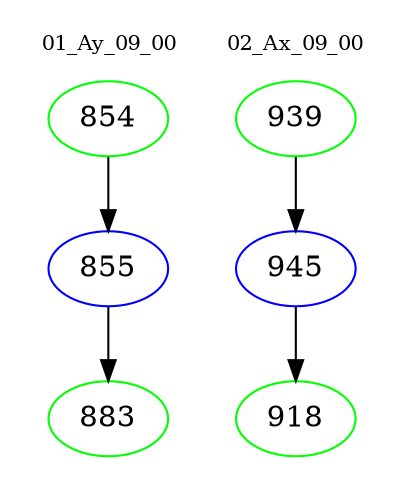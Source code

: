 digraph{
subgraph cluster_0 {
color = white
label = "01_Ay_09_00";
fontsize=10;
T0_854 [label="854", color="green"]
T0_854 -> T0_855 [color="black"]
T0_855 [label="855", color="blue"]
T0_855 -> T0_883 [color="black"]
T0_883 [label="883", color="green"]
}
subgraph cluster_1 {
color = white
label = "02_Ax_09_00";
fontsize=10;
T1_939 [label="939", color="green"]
T1_939 -> T1_945 [color="black"]
T1_945 [label="945", color="blue"]
T1_945 -> T1_918 [color="black"]
T1_918 [label="918", color="green"]
}
}
